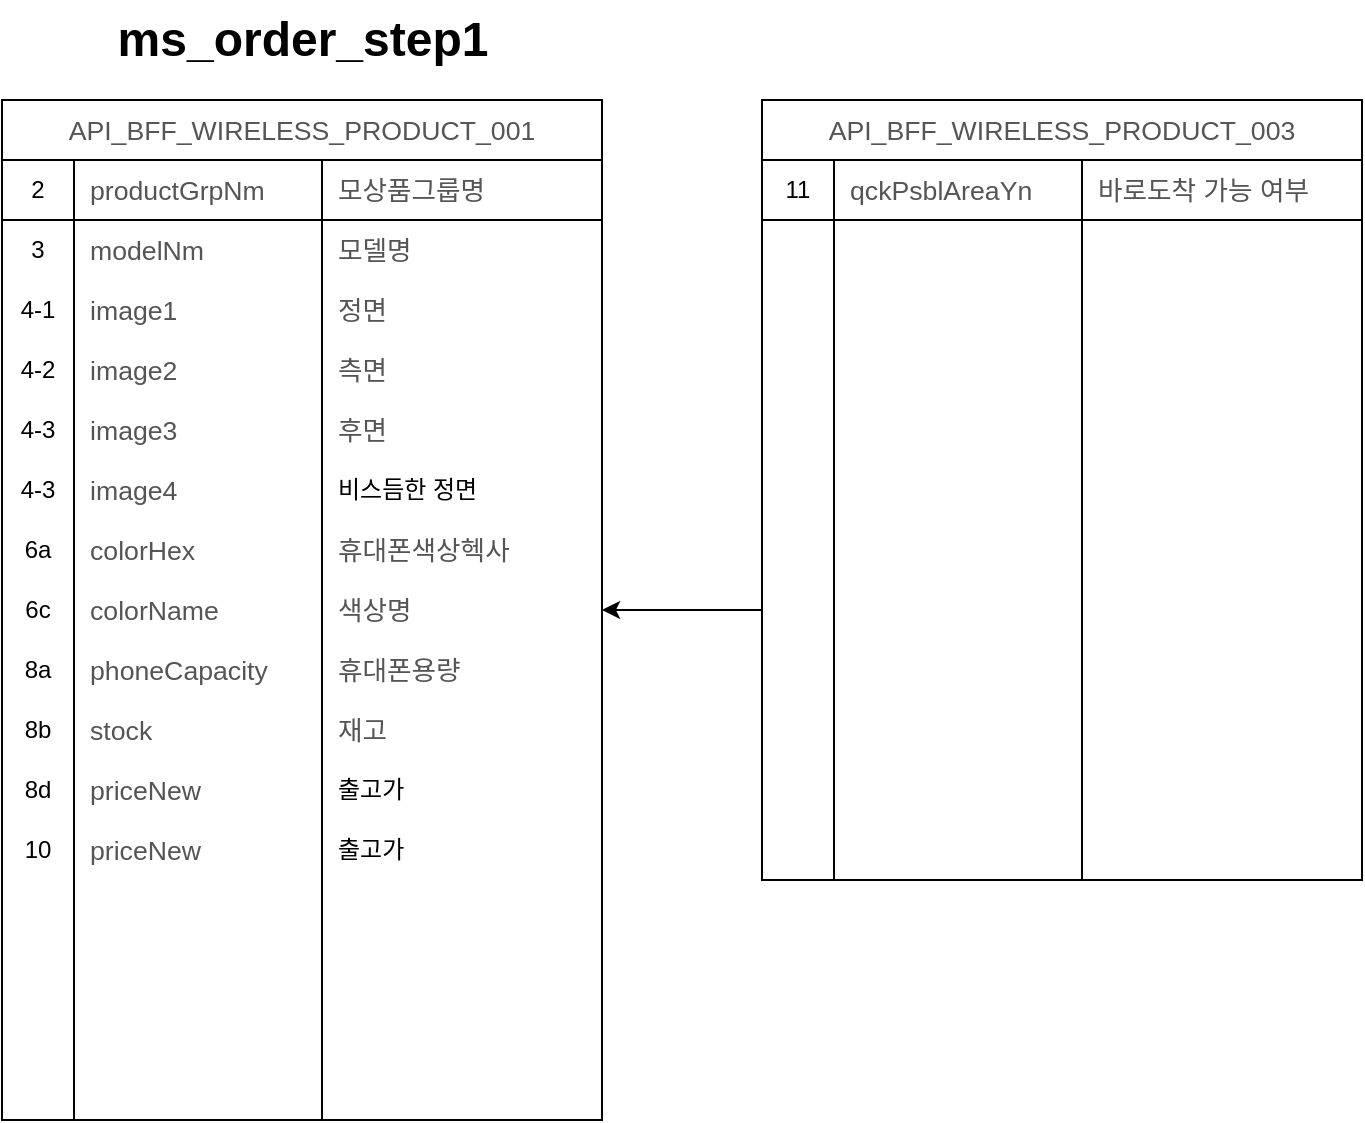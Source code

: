 <mxfile version="14.4.9" type="github">
  <diagram id="HvKtopgGxEqVqM1ahVo2" name="Page-1">
    <mxGraphModel dx="1098" dy="748" grid="1" gridSize="10" guides="1" tooltips="1" connect="1" arrows="1" fold="1" page="1" pageScale="1" pageWidth="827" pageHeight="1169" math="0" shadow="0">
      <root>
        <mxCell id="0" />
        <mxCell id="1" parent="0" />
        <mxCell id="rIfIayJdJzqMdmbzJrvQ-71" value="" style="edgeStyle=orthogonalEdgeStyle;rounded=0;orthogonalLoop=1;jettySize=auto;html=1;exitX=0;exitY=0.5;exitDx=0;exitDy=0;entryX=1;entryY=0.5;entryDx=0;entryDy=0;" edge="1" parent="1" source="rIfIayJdJzqMdmbzJrvQ-35" target="83PFmtokzqJ9w4UueKZr-229">
          <mxGeometry relative="1" as="geometry">
            <mxPoint x="410" y="310" as="targetPoint" />
          </mxGeometry>
        </mxCell>
        <mxCell id="83PFmtokzqJ9w4UueKZr-178" value="&lt;span style=&quot;color: rgb(85 , 85 , 85) ; font-family: &amp;#34;맑은 고딕&amp;#34; , &amp;#34;seoul&amp;#34; , &amp;#34;arial&amp;#34; , &amp;#34;helvetica&amp;#34; ; font-size: 13.333px ; font-weight: 400 ; text-align: left ; background-color: rgb(255 , 255 , 255)&quot;&gt;API_BFF_WIRELESS_PRODUCT_001&lt;/span&gt;" style="shape=table;html=1;whiteSpace=wrap;startSize=30;container=1;collapsible=0;childLayout=tableLayout;fixedRows=1;rowLines=0;fontStyle=1;align=center;" parent="1" vertex="1">
          <mxGeometry x="60" y="90" width="300" height="510" as="geometry" />
        </mxCell>
        <mxCell id="83PFmtokzqJ9w4UueKZr-179" value="" style="shape=partialRectangle;html=1;whiteSpace=wrap;collapsible=0;dropTarget=0;pointerEvents=0;fillColor=none;top=0;left=0;bottom=1;right=0;points=[[0,0.5],[1,0.5]];portConstraint=eastwest;" parent="83PFmtokzqJ9w4UueKZr-178" vertex="1">
          <mxGeometry y="30" width="300" height="30" as="geometry" />
        </mxCell>
        <mxCell id="83PFmtokzqJ9w4UueKZr-180" value="2" style="shape=partialRectangle;html=1;whiteSpace=wrap;connectable=0;fillColor=none;top=0;left=0;bottom=0;right=0;overflow=hidden;" parent="83PFmtokzqJ9w4UueKZr-179" vertex="1">
          <mxGeometry width="36" height="30" as="geometry" />
        </mxCell>
        <mxCell id="83PFmtokzqJ9w4UueKZr-181" value="&lt;span style=&quot;color: rgb(85 , 85 , 85) ; font-family: &amp;#34;맑은 고딕&amp;#34; , &amp;#34;seoul&amp;#34; , &amp;#34;arial&amp;#34; , &amp;#34;helvetica&amp;#34; ; font-size: 13.333px ; background-color: rgb(255 , 255 , 255)&quot;&gt;productGrpNm&lt;/span&gt;" style="shape=partialRectangle;html=1;whiteSpace=wrap;connectable=0;fillColor=none;top=0;left=0;bottom=0;right=0;align=left;spacingLeft=6;overflow=hidden;" parent="83PFmtokzqJ9w4UueKZr-179" vertex="1">
          <mxGeometry x="36" width="124" height="30" as="geometry" />
        </mxCell>
        <mxCell id="83PFmtokzqJ9w4UueKZr-188" value="&lt;span style=&quot;color: rgb(85 , 85 , 85) ; font-family: &amp;#34;맑은 고딕&amp;#34; , &amp;#34;seoul&amp;#34; , &amp;#34;arial&amp;#34; , &amp;#34;helvetica&amp;#34; ; font-size: 13.333px ; background-color: rgb(255 , 255 , 255)&quot;&gt;모상품그룹명&lt;/span&gt;" style="shape=partialRectangle;html=1;whiteSpace=wrap;connectable=0;fillColor=none;top=0;left=0;bottom=0;right=0;align=left;spacingLeft=6;overflow=hidden;" parent="83PFmtokzqJ9w4UueKZr-179" vertex="1">
          <mxGeometry x="160" width="140" height="30" as="geometry" />
        </mxCell>
        <mxCell id="83PFmtokzqJ9w4UueKZr-182" value="" style="shape=partialRectangle;html=1;whiteSpace=wrap;collapsible=0;dropTarget=0;pointerEvents=0;fillColor=none;top=0;left=0;bottom=0;right=0;points=[[0,0.5],[1,0.5]];portConstraint=eastwest;" parent="83PFmtokzqJ9w4UueKZr-178" vertex="1">
          <mxGeometry y="60" width="300" height="30" as="geometry" />
        </mxCell>
        <mxCell id="83PFmtokzqJ9w4UueKZr-183" value="3" style="shape=partialRectangle;html=1;whiteSpace=wrap;connectable=0;fillColor=none;top=0;left=0;bottom=0;right=0;overflow=hidden;" parent="83PFmtokzqJ9w4UueKZr-182" vertex="1">
          <mxGeometry width="36" height="30" as="geometry" />
        </mxCell>
        <mxCell id="83PFmtokzqJ9w4UueKZr-184" value="&lt;span style=&quot;color: rgb(85 , 85 , 85) ; font-family: &amp;#34;맑은 고딕&amp;#34; , &amp;#34;seoul&amp;#34; , &amp;#34;arial&amp;#34; , &amp;#34;helvetica&amp;#34; ; font-size: 13.333px ; background-color: rgb(255 , 255 , 255)&quot;&gt;modelNm&lt;/span&gt;" style="shape=partialRectangle;html=1;whiteSpace=wrap;connectable=0;fillColor=none;top=0;left=0;bottom=0;right=0;align=left;spacingLeft=6;overflow=hidden;" parent="83PFmtokzqJ9w4UueKZr-182" vertex="1">
          <mxGeometry x="36" width="124" height="30" as="geometry" />
        </mxCell>
        <mxCell id="83PFmtokzqJ9w4UueKZr-189" value="&lt;span style=&quot;color: rgb(85 , 85 , 85) ; font-family: &amp;#34;맑은 고딕&amp;#34; , &amp;#34;seoul&amp;#34; , &amp;#34;arial&amp;#34; , &amp;#34;helvetica&amp;#34; ; font-size: 13.333px ; background-color: rgb(255 , 255 , 255)&quot;&gt;모델명&lt;/span&gt;" style="shape=partialRectangle;html=1;whiteSpace=wrap;connectable=0;fillColor=none;top=0;left=0;bottom=0;right=0;align=left;spacingLeft=6;overflow=hidden;" parent="83PFmtokzqJ9w4UueKZr-182" vertex="1">
          <mxGeometry x="160" width="140" height="30" as="geometry" />
        </mxCell>
        <mxCell id="83PFmtokzqJ9w4UueKZr-185" value="" style="shape=partialRectangle;html=1;whiteSpace=wrap;collapsible=0;dropTarget=0;pointerEvents=0;fillColor=none;top=0;left=0;bottom=0;right=0;points=[[0,0.5],[1,0.5]];portConstraint=eastwest;" parent="83PFmtokzqJ9w4UueKZr-178" vertex="1">
          <mxGeometry y="90" width="300" height="30" as="geometry" />
        </mxCell>
        <mxCell id="83PFmtokzqJ9w4UueKZr-186" value="4-1" style="shape=partialRectangle;html=1;whiteSpace=wrap;connectable=0;fillColor=none;top=0;left=0;bottom=0;right=0;overflow=hidden;" parent="83PFmtokzqJ9w4UueKZr-185" vertex="1">
          <mxGeometry width="36" height="30" as="geometry" />
        </mxCell>
        <mxCell id="83PFmtokzqJ9w4UueKZr-187" value="&lt;span style=&quot;color: rgb(85 , 85 , 85) ; font-family: &amp;#34;맑은 고딕&amp;#34; , &amp;#34;seoul&amp;#34; , &amp;#34;arial&amp;#34; , &amp;#34;helvetica&amp;#34; ; font-size: 13.333px ; background-color: rgb(255 , 255 , 255)&quot;&gt;image1&lt;/span&gt;" style="shape=partialRectangle;html=1;whiteSpace=wrap;connectable=0;fillColor=none;top=0;left=0;bottom=0;right=0;align=left;spacingLeft=6;overflow=hidden;" parent="83PFmtokzqJ9w4UueKZr-185" vertex="1">
          <mxGeometry x="36" width="124" height="30" as="geometry" />
        </mxCell>
        <mxCell id="83PFmtokzqJ9w4UueKZr-190" value="&lt;span style=&quot;color: rgb(85 , 85 , 85) ; font-family: &amp;#34;맑은 고딕&amp;#34; , &amp;#34;seoul&amp;#34; , &amp;#34;arial&amp;#34; , &amp;#34;helvetica&amp;#34; ; font-size: 13.333px ; background-color: rgb(255 , 255 , 255)&quot;&gt;정면&lt;/span&gt;" style="shape=partialRectangle;html=1;whiteSpace=wrap;connectable=0;fillColor=none;top=0;left=0;bottom=0;right=0;align=left;spacingLeft=6;overflow=hidden;" parent="83PFmtokzqJ9w4UueKZr-185" vertex="1">
          <mxGeometry x="160" width="140" height="30" as="geometry" />
        </mxCell>
        <mxCell id="83PFmtokzqJ9w4UueKZr-199" style="shape=partialRectangle;html=1;whiteSpace=wrap;collapsible=0;dropTarget=0;pointerEvents=0;fillColor=none;top=0;left=0;bottom=0;right=0;points=[[0,0.5],[1,0.5]];portConstraint=eastwest;" parent="83PFmtokzqJ9w4UueKZr-178" vertex="1">
          <mxGeometry y="120" width="300" height="30" as="geometry" />
        </mxCell>
        <mxCell id="83PFmtokzqJ9w4UueKZr-200" value="4-2" style="shape=partialRectangle;html=1;whiteSpace=wrap;connectable=0;fillColor=none;top=0;left=0;bottom=0;right=0;overflow=hidden;" parent="83PFmtokzqJ9w4UueKZr-199" vertex="1">
          <mxGeometry width="36" height="30" as="geometry" />
        </mxCell>
        <mxCell id="83PFmtokzqJ9w4UueKZr-201" value="&lt;span style=&quot;color: rgb(85 , 85 , 85) ; font-family: &amp;#34;맑은 고딕&amp;#34; , &amp;#34;seoul&amp;#34; , &amp;#34;arial&amp;#34; , &amp;#34;helvetica&amp;#34; ; font-size: 13.333px ; background-color: rgb(255 , 255 , 255)&quot;&gt;image2&lt;/span&gt;" style="shape=partialRectangle;html=1;whiteSpace=wrap;connectable=0;fillColor=none;top=0;left=0;bottom=0;right=0;align=left;spacingLeft=6;overflow=hidden;" parent="83PFmtokzqJ9w4UueKZr-199" vertex="1">
          <mxGeometry x="36" width="124" height="30" as="geometry" />
        </mxCell>
        <mxCell id="83PFmtokzqJ9w4UueKZr-202" value="&lt;span style=&quot;color: rgb(85 , 85 , 85) ; font-family: &amp;#34;맑은 고딕&amp;#34; , &amp;#34;seoul&amp;#34; , &amp;#34;arial&amp;#34; , &amp;#34;helvetica&amp;#34; ; font-size: 13.333px ; background-color: rgb(255 , 255 , 255)&quot;&gt;측면&lt;/span&gt;" style="shape=partialRectangle;html=1;whiteSpace=wrap;connectable=0;fillColor=none;top=0;left=0;bottom=0;right=0;align=left;spacingLeft=6;overflow=hidden;" parent="83PFmtokzqJ9w4UueKZr-199" vertex="1">
          <mxGeometry x="160" width="140" height="30" as="geometry" />
        </mxCell>
        <mxCell id="83PFmtokzqJ9w4UueKZr-195" style="shape=partialRectangle;html=1;whiteSpace=wrap;collapsible=0;dropTarget=0;pointerEvents=0;fillColor=none;top=0;left=0;bottom=0;right=0;points=[[0,0.5],[1,0.5]];portConstraint=eastwest;" parent="83PFmtokzqJ9w4UueKZr-178" vertex="1">
          <mxGeometry y="150" width="300" height="30" as="geometry" />
        </mxCell>
        <mxCell id="83PFmtokzqJ9w4UueKZr-196" value="4-3" style="shape=partialRectangle;html=1;whiteSpace=wrap;connectable=0;fillColor=none;top=0;left=0;bottom=0;right=0;overflow=hidden;" parent="83PFmtokzqJ9w4UueKZr-195" vertex="1">
          <mxGeometry width="36" height="30" as="geometry" />
        </mxCell>
        <mxCell id="83PFmtokzqJ9w4UueKZr-197" value="&lt;span style=&quot;color: rgb(85 , 85 , 85) ; font-family: &amp;#34;맑은 고딕&amp;#34; , &amp;#34;seoul&amp;#34; , &amp;#34;arial&amp;#34; , &amp;#34;helvetica&amp;#34; ; font-size: 13.333px ; background-color: rgb(255 , 255 , 255)&quot;&gt;image3&lt;/span&gt;" style="shape=partialRectangle;html=1;whiteSpace=wrap;connectable=0;fillColor=none;top=0;left=0;bottom=0;right=0;align=left;spacingLeft=6;overflow=hidden;" parent="83PFmtokzqJ9w4UueKZr-195" vertex="1">
          <mxGeometry x="36" width="124" height="30" as="geometry" />
        </mxCell>
        <mxCell id="83PFmtokzqJ9w4UueKZr-198" value="&lt;span style=&quot;color: rgb(85 , 85 , 85) ; font-family: &amp;#34;맑은 고딕&amp;#34; , &amp;#34;seoul&amp;#34; , &amp;#34;arial&amp;#34; , &amp;#34;helvetica&amp;#34; ; font-size: 13.333px ; background-color: rgb(255 , 255 , 255)&quot;&gt;후면&lt;/span&gt;" style="shape=partialRectangle;html=1;whiteSpace=wrap;connectable=0;fillColor=none;top=0;left=0;bottom=0;right=0;align=left;spacingLeft=6;overflow=hidden;" parent="83PFmtokzqJ9w4UueKZr-195" vertex="1">
          <mxGeometry x="160" width="140" height="30" as="geometry" />
        </mxCell>
        <mxCell id="83PFmtokzqJ9w4UueKZr-237" style="shape=partialRectangle;html=1;whiteSpace=wrap;collapsible=0;dropTarget=0;pointerEvents=0;fillColor=none;top=0;left=0;bottom=0;right=0;points=[[0,0.5],[1,0.5]];portConstraint=eastwest;" parent="83PFmtokzqJ9w4UueKZr-178" vertex="1">
          <mxGeometry y="180" width="300" height="30" as="geometry" />
        </mxCell>
        <mxCell id="83PFmtokzqJ9w4UueKZr-238" value="4-3" style="shape=partialRectangle;html=1;whiteSpace=wrap;connectable=0;fillColor=none;top=0;left=0;bottom=0;right=0;overflow=hidden;" parent="83PFmtokzqJ9w4UueKZr-237" vertex="1">
          <mxGeometry width="36" height="30" as="geometry" />
        </mxCell>
        <mxCell id="83PFmtokzqJ9w4UueKZr-239" value="&lt;span style=&quot;color: rgb(85 , 85 , 85) ; font-family: &amp;#34;맑은 고딕&amp;#34; , &amp;#34;seoul&amp;#34; , &amp;#34;arial&amp;#34; , &amp;#34;helvetica&amp;#34; ; font-size: 13.333px ; background-color: rgb(255 , 255 , 255)&quot;&gt;image4&lt;/span&gt;" style="shape=partialRectangle;html=1;whiteSpace=wrap;connectable=0;fillColor=none;top=0;left=0;bottom=0;right=0;align=left;spacingLeft=6;overflow=hidden;" parent="83PFmtokzqJ9w4UueKZr-237" vertex="1">
          <mxGeometry x="36" width="124" height="30" as="geometry" />
        </mxCell>
        <mxCell id="83PFmtokzqJ9w4UueKZr-240" value="비스듬한 정면" style="shape=partialRectangle;html=1;whiteSpace=wrap;connectable=0;fillColor=none;top=0;left=0;bottom=0;right=0;align=left;spacingLeft=6;overflow=hidden;" parent="83PFmtokzqJ9w4UueKZr-237" vertex="1">
          <mxGeometry x="160" width="140" height="30" as="geometry" />
        </mxCell>
        <mxCell id="83PFmtokzqJ9w4UueKZr-233" style="shape=partialRectangle;html=1;whiteSpace=wrap;collapsible=0;dropTarget=0;pointerEvents=0;fillColor=none;top=0;left=0;bottom=0;right=0;points=[[0,0.5],[1,0.5]];portConstraint=eastwest;" parent="83PFmtokzqJ9w4UueKZr-178" vertex="1">
          <mxGeometry y="210" width="300" height="30" as="geometry" />
        </mxCell>
        <mxCell id="83PFmtokzqJ9w4UueKZr-234" value="6a" style="shape=partialRectangle;html=1;whiteSpace=wrap;connectable=0;fillColor=none;top=0;left=0;bottom=0;right=0;overflow=hidden;" parent="83PFmtokzqJ9w4UueKZr-233" vertex="1">
          <mxGeometry width="36" height="30" as="geometry" />
        </mxCell>
        <mxCell id="83PFmtokzqJ9w4UueKZr-235" value="&lt;span style=&quot;color: rgb(85 , 85 , 85) ; font-family: &amp;#34;맑은 고딕&amp;#34; , &amp;#34;seoul&amp;#34; , &amp;#34;arial&amp;#34; , &amp;#34;helvetica&amp;#34; ; font-size: 13.333px ; background-color: rgb(255 , 255 , 255)&quot;&gt;colorHex&lt;/span&gt;" style="shape=partialRectangle;html=1;whiteSpace=wrap;connectable=0;fillColor=none;top=0;left=0;bottom=0;right=0;align=left;spacingLeft=6;overflow=hidden;" parent="83PFmtokzqJ9w4UueKZr-233" vertex="1">
          <mxGeometry x="36" width="124" height="30" as="geometry" />
        </mxCell>
        <mxCell id="83PFmtokzqJ9w4UueKZr-236" value="&lt;span style=&quot;color: rgb(85 , 85 , 85) ; font-family: &amp;#34;맑은 고딕&amp;#34; , &amp;#34;seoul&amp;#34; , &amp;#34;arial&amp;#34; , &amp;#34;helvetica&amp;#34; ; font-size: 13.333px ; background-color: rgb(255 , 255 , 255)&quot;&gt;휴대폰색상헥사&lt;/span&gt;" style="shape=partialRectangle;html=1;whiteSpace=wrap;connectable=0;fillColor=none;top=0;left=0;bottom=0;right=0;align=left;spacingLeft=6;overflow=hidden;" parent="83PFmtokzqJ9w4UueKZr-233" vertex="1">
          <mxGeometry x="160" width="140" height="30" as="geometry" />
        </mxCell>
        <mxCell id="83PFmtokzqJ9w4UueKZr-229" style="shape=partialRectangle;html=1;whiteSpace=wrap;collapsible=0;dropTarget=0;pointerEvents=0;fillColor=none;top=0;left=0;bottom=0;right=0;points=[[0,0.5],[1,0.5]];portConstraint=eastwest;" parent="83PFmtokzqJ9w4UueKZr-178" vertex="1">
          <mxGeometry y="240" width="300" height="30" as="geometry" />
        </mxCell>
        <mxCell id="83PFmtokzqJ9w4UueKZr-230" value="6c" style="shape=partialRectangle;html=1;whiteSpace=wrap;connectable=0;fillColor=none;top=0;left=0;bottom=0;right=0;overflow=hidden;" parent="83PFmtokzqJ9w4UueKZr-229" vertex="1">
          <mxGeometry width="36" height="30" as="geometry" />
        </mxCell>
        <mxCell id="83PFmtokzqJ9w4UueKZr-231" value="&lt;span style=&quot;color: rgb(85 , 85 , 85) ; font-family: &amp;#34;맑은 고딕&amp;#34; , &amp;#34;seoul&amp;#34; , &amp;#34;arial&amp;#34; , &amp;#34;helvetica&amp;#34; ; font-size: 13.333px ; background-color: rgb(255 , 255 , 255)&quot;&gt;colorName&lt;/span&gt;" style="shape=partialRectangle;html=1;whiteSpace=wrap;connectable=0;fillColor=none;top=0;left=0;bottom=0;right=0;align=left;spacingLeft=6;overflow=hidden;" parent="83PFmtokzqJ9w4UueKZr-229" vertex="1">
          <mxGeometry x="36" width="124" height="30" as="geometry" />
        </mxCell>
        <mxCell id="83PFmtokzqJ9w4UueKZr-232" value="&lt;span style=&quot;color: rgb(85 , 85 , 85) ; font-family: &amp;#34;맑은 고딕&amp;#34; , &amp;#34;seoul&amp;#34; , &amp;#34;arial&amp;#34; , &amp;#34;helvetica&amp;#34; ; font-size: 13.333px ; background-color: rgb(255 , 255 , 255)&quot;&gt;색상명&lt;/span&gt;" style="shape=partialRectangle;html=1;whiteSpace=wrap;connectable=0;fillColor=none;top=0;left=0;bottom=0;right=0;align=left;spacingLeft=6;overflow=hidden;" parent="83PFmtokzqJ9w4UueKZr-229" vertex="1">
          <mxGeometry x="160" width="140" height="30" as="geometry" />
        </mxCell>
        <mxCell id="83PFmtokzqJ9w4UueKZr-225" style="shape=partialRectangle;html=1;whiteSpace=wrap;collapsible=0;dropTarget=0;pointerEvents=0;fillColor=none;top=0;left=0;bottom=0;right=0;points=[[0,0.5],[1,0.5]];portConstraint=eastwest;" parent="83PFmtokzqJ9w4UueKZr-178" vertex="1">
          <mxGeometry y="270" width="300" height="30" as="geometry" />
        </mxCell>
        <mxCell id="83PFmtokzqJ9w4UueKZr-226" value="8a" style="shape=partialRectangle;html=1;whiteSpace=wrap;connectable=0;fillColor=none;top=0;left=0;bottom=0;right=0;overflow=hidden;" parent="83PFmtokzqJ9w4UueKZr-225" vertex="1">
          <mxGeometry width="36" height="30" as="geometry" />
        </mxCell>
        <mxCell id="83PFmtokzqJ9w4UueKZr-227" value="&lt;span style=&quot;color: rgb(85 , 85 , 85) ; font-family: &amp;#34;맑은 고딕&amp;#34; , &amp;#34;seoul&amp;#34; , &amp;#34;arial&amp;#34; , &amp;#34;helvetica&amp;#34; ; font-size: 13.333px ; background-color: rgb(255 , 255 , 255)&quot;&gt;phoneCapacity&lt;/span&gt;" style="shape=partialRectangle;html=1;whiteSpace=wrap;connectable=0;fillColor=none;top=0;left=0;bottom=0;right=0;align=left;spacingLeft=6;overflow=hidden;" parent="83PFmtokzqJ9w4UueKZr-225" vertex="1">
          <mxGeometry x="36" width="124" height="30" as="geometry" />
        </mxCell>
        <mxCell id="83PFmtokzqJ9w4UueKZr-228" value="&lt;span style=&quot;color: rgb(85 , 85 , 85) ; font-family: &amp;#34;맑은 고딕&amp;#34; , &amp;#34;seoul&amp;#34; , &amp;#34;arial&amp;#34; , &amp;#34;helvetica&amp;#34; ; font-size: 13.333px ; background-color: rgb(255 , 255 , 255)&quot;&gt;휴대폰용량&lt;/span&gt;" style="shape=partialRectangle;html=1;whiteSpace=wrap;connectable=0;fillColor=none;top=0;left=0;bottom=0;right=0;align=left;spacingLeft=6;overflow=hidden;" parent="83PFmtokzqJ9w4UueKZr-225" vertex="1">
          <mxGeometry x="160" width="140" height="30" as="geometry" />
        </mxCell>
        <mxCell id="83PFmtokzqJ9w4UueKZr-221" style="shape=partialRectangle;html=1;whiteSpace=wrap;collapsible=0;dropTarget=0;pointerEvents=0;fillColor=none;top=0;left=0;bottom=0;right=0;points=[[0,0.5],[1,0.5]];portConstraint=eastwest;" parent="83PFmtokzqJ9w4UueKZr-178" vertex="1">
          <mxGeometry y="300" width="300" height="30" as="geometry" />
        </mxCell>
        <mxCell id="83PFmtokzqJ9w4UueKZr-222" value="8b" style="shape=partialRectangle;html=1;whiteSpace=wrap;connectable=0;fillColor=none;top=0;left=0;bottom=0;right=0;overflow=hidden;" parent="83PFmtokzqJ9w4UueKZr-221" vertex="1">
          <mxGeometry width="36" height="30" as="geometry" />
        </mxCell>
        <mxCell id="83PFmtokzqJ9w4UueKZr-223" value="&lt;span style=&quot;color: rgb(85 , 85 , 85) ; font-family: &amp;#34;맑은 고딕&amp;#34; , &amp;#34;seoul&amp;#34; , &amp;#34;arial&amp;#34; , &amp;#34;helvetica&amp;#34; ; font-size: 13.333px ; background-color: rgb(255 , 255 , 255)&quot;&gt;stock&lt;/span&gt;" style="shape=partialRectangle;html=1;whiteSpace=wrap;connectable=0;fillColor=none;top=0;left=0;bottom=0;right=0;align=left;spacingLeft=6;overflow=hidden;" parent="83PFmtokzqJ9w4UueKZr-221" vertex="1">
          <mxGeometry x="36" width="124" height="30" as="geometry" />
        </mxCell>
        <mxCell id="83PFmtokzqJ9w4UueKZr-224" value="&lt;span style=&quot;color: rgb(85 , 85 , 85) ; font-family: &amp;#34;맑은 고딕&amp;#34; , &amp;#34;seoul&amp;#34; , &amp;#34;arial&amp;#34; , &amp;#34;helvetica&amp;#34; ; font-size: 13.333px ; background-color: rgb(255 , 255 , 255)&quot;&gt;재고&lt;/span&gt;" style="shape=partialRectangle;html=1;whiteSpace=wrap;connectable=0;fillColor=none;top=0;left=0;bottom=0;right=0;align=left;spacingLeft=6;overflow=hidden;" parent="83PFmtokzqJ9w4UueKZr-221" vertex="1">
          <mxGeometry x="160" width="140" height="30" as="geometry" />
        </mxCell>
        <mxCell id="83PFmtokzqJ9w4UueKZr-217" style="shape=partialRectangle;html=1;whiteSpace=wrap;collapsible=0;dropTarget=0;pointerEvents=0;fillColor=none;top=0;left=0;bottom=0;right=0;points=[[0,0.5],[1,0.5]];portConstraint=eastwest;" parent="83PFmtokzqJ9w4UueKZr-178" vertex="1">
          <mxGeometry y="330" width="300" height="30" as="geometry" />
        </mxCell>
        <mxCell id="83PFmtokzqJ9w4UueKZr-218" value="8d" style="shape=partialRectangle;html=1;whiteSpace=wrap;connectable=0;fillColor=none;top=0;left=0;bottom=0;right=0;overflow=hidden;" parent="83PFmtokzqJ9w4UueKZr-217" vertex="1">
          <mxGeometry width="36" height="30" as="geometry" />
        </mxCell>
        <mxCell id="83PFmtokzqJ9w4UueKZr-219" value="&lt;span style=&quot;color: rgb(85 , 85 , 85) ; font-family: &amp;#34;맑은 고딕&amp;#34; , &amp;#34;seoul&amp;#34; , &amp;#34;arial&amp;#34; , &amp;#34;helvetica&amp;#34; ; font-size: 13.333px ; background-color: rgb(255 , 255 , 255)&quot;&gt;priceNew&lt;/span&gt;" style="shape=partialRectangle;html=1;whiteSpace=wrap;connectable=0;fillColor=none;top=0;left=0;bottom=0;right=0;align=left;spacingLeft=6;overflow=hidden;" parent="83PFmtokzqJ9w4UueKZr-217" vertex="1">
          <mxGeometry x="36" width="124" height="30" as="geometry" />
        </mxCell>
        <mxCell id="83PFmtokzqJ9w4UueKZr-220" value="출고가" style="shape=partialRectangle;html=1;whiteSpace=wrap;connectable=0;fillColor=none;top=0;left=0;bottom=0;right=0;align=left;spacingLeft=6;overflow=hidden;" parent="83PFmtokzqJ9w4UueKZr-217" vertex="1">
          <mxGeometry x="160" width="140" height="30" as="geometry" />
        </mxCell>
        <mxCell id="83PFmtokzqJ9w4UueKZr-213" style="shape=partialRectangle;html=1;whiteSpace=wrap;collapsible=0;dropTarget=0;pointerEvents=0;fillColor=none;top=0;left=0;bottom=0;right=0;points=[[0,0.5],[1,0.5]];portConstraint=eastwest;" parent="83PFmtokzqJ9w4UueKZr-178" vertex="1">
          <mxGeometry y="360" width="300" height="30" as="geometry" />
        </mxCell>
        <mxCell id="83PFmtokzqJ9w4UueKZr-214" value="10" style="shape=partialRectangle;html=1;whiteSpace=wrap;connectable=0;fillColor=none;top=0;left=0;bottom=0;right=0;overflow=hidden;" parent="83PFmtokzqJ9w4UueKZr-213" vertex="1">
          <mxGeometry width="36" height="30" as="geometry" />
        </mxCell>
        <mxCell id="83PFmtokzqJ9w4UueKZr-215" value="&lt;span style=&quot;color: rgb(85 , 85 , 85) ; font-family: &amp;#34;맑은 고딕&amp;#34; , &amp;#34;seoul&amp;#34; , &amp;#34;arial&amp;#34; , &amp;#34;helvetica&amp;#34; ; font-size: 13.333px ; background-color: rgb(255 , 255 , 255)&quot;&gt;priceNew&lt;/span&gt;" style="shape=partialRectangle;html=1;whiteSpace=wrap;connectable=0;fillColor=none;top=0;left=0;bottom=0;right=0;align=left;spacingLeft=6;overflow=hidden;" parent="83PFmtokzqJ9w4UueKZr-213" vertex="1">
          <mxGeometry x="36" width="124" height="30" as="geometry" />
        </mxCell>
        <mxCell id="83PFmtokzqJ9w4UueKZr-216" value="출고가" style="shape=partialRectangle;html=1;whiteSpace=wrap;connectable=0;fillColor=none;top=0;left=0;bottom=0;right=0;align=left;spacingLeft=6;overflow=hidden;" parent="83PFmtokzqJ9w4UueKZr-213" vertex="1">
          <mxGeometry x="160" width="140" height="30" as="geometry" />
        </mxCell>
        <mxCell id="83PFmtokzqJ9w4UueKZr-209" style="shape=partialRectangle;html=1;whiteSpace=wrap;collapsible=0;dropTarget=0;pointerEvents=0;fillColor=none;top=0;left=0;bottom=0;right=0;points=[[0,0.5],[1,0.5]];portConstraint=eastwest;" parent="83PFmtokzqJ9w4UueKZr-178" vertex="1">
          <mxGeometry y="390" width="300" height="30" as="geometry" />
        </mxCell>
        <mxCell id="83PFmtokzqJ9w4UueKZr-210" style="shape=partialRectangle;html=1;whiteSpace=wrap;connectable=0;fillColor=none;top=0;left=0;bottom=0;right=0;overflow=hidden;" parent="83PFmtokzqJ9w4UueKZr-209" vertex="1">
          <mxGeometry width="36" height="30" as="geometry" />
        </mxCell>
        <mxCell id="83PFmtokzqJ9w4UueKZr-211" style="shape=partialRectangle;html=1;whiteSpace=wrap;connectable=0;fillColor=none;top=0;left=0;bottom=0;right=0;align=left;spacingLeft=6;overflow=hidden;" parent="83PFmtokzqJ9w4UueKZr-209" vertex="1">
          <mxGeometry x="36" width="124" height="30" as="geometry" />
        </mxCell>
        <mxCell id="83PFmtokzqJ9w4UueKZr-212" style="shape=partialRectangle;html=1;whiteSpace=wrap;connectable=0;fillColor=none;top=0;left=0;bottom=0;right=0;align=left;spacingLeft=6;overflow=hidden;" parent="83PFmtokzqJ9w4UueKZr-209" vertex="1">
          <mxGeometry x="160" width="140" height="30" as="geometry" />
        </mxCell>
        <mxCell id="83PFmtokzqJ9w4UueKZr-205" style="shape=partialRectangle;html=1;whiteSpace=wrap;collapsible=0;dropTarget=0;pointerEvents=0;fillColor=none;top=0;left=0;bottom=0;right=0;points=[[0,0.5],[1,0.5]];portConstraint=eastwest;" parent="83PFmtokzqJ9w4UueKZr-178" vertex="1">
          <mxGeometry y="420" width="300" height="30" as="geometry" />
        </mxCell>
        <mxCell id="83PFmtokzqJ9w4UueKZr-206" style="shape=partialRectangle;html=1;whiteSpace=wrap;connectable=0;fillColor=none;top=0;left=0;bottom=0;right=0;overflow=hidden;" parent="83PFmtokzqJ9w4UueKZr-205" vertex="1">
          <mxGeometry width="36" height="30" as="geometry" />
        </mxCell>
        <mxCell id="83PFmtokzqJ9w4UueKZr-207" style="shape=partialRectangle;html=1;whiteSpace=wrap;connectable=0;fillColor=none;top=0;left=0;bottom=0;right=0;align=left;spacingLeft=6;overflow=hidden;" parent="83PFmtokzqJ9w4UueKZr-205" vertex="1">
          <mxGeometry x="36" width="124" height="30" as="geometry" />
        </mxCell>
        <mxCell id="83PFmtokzqJ9w4UueKZr-208" style="shape=partialRectangle;html=1;whiteSpace=wrap;connectable=0;fillColor=none;top=0;left=0;bottom=0;right=0;align=left;spacingLeft=6;overflow=hidden;" parent="83PFmtokzqJ9w4UueKZr-205" vertex="1">
          <mxGeometry x="160" width="140" height="30" as="geometry" />
        </mxCell>
        <mxCell id="83PFmtokzqJ9w4UueKZr-245" style="shape=partialRectangle;html=1;whiteSpace=wrap;collapsible=0;dropTarget=0;pointerEvents=0;fillColor=none;top=0;left=0;bottom=0;right=0;points=[[0,0.5],[1,0.5]];portConstraint=eastwest;" parent="83PFmtokzqJ9w4UueKZr-178" vertex="1">
          <mxGeometry y="450" width="300" height="30" as="geometry" />
        </mxCell>
        <mxCell id="83PFmtokzqJ9w4UueKZr-246" style="shape=partialRectangle;html=1;whiteSpace=wrap;connectable=0;fillColor=none;top=0;left=0;bottom=0;right=0;overflow=hidden;" parent="83PFmtokzqJ9w4UueKZr-245" vertex="1">
          <mxGeometry width="36" height="30" as="geometry" />
        </mxCell>
        <mxCell id="83PFmtokzqJ9w4UueKZr-247" style="shape=partialRectangle;html=1;whiteSpace=wrap;connectable=0;fillColor=none;top=0;left=0;bottom=0;right=0;align=left;spacingLeft=6;overflow=hidden;" parent="83PFmtokzqJ9w4UueKZr-245" vertex="1">
          <mxGeometry x="36" width="124" height="30" as="geometry" />
        </mxCell>
        <mxCell id="83PFmtokzqJ9w4UueKZr-248" style="shape=partialRectangle;html=1;whiteSpace=wrap;connectable=0;fillColor=none;top=0;left=0;bottom=0;right=0;align=left;spacingLeft=6;overflow=hidden;" parent="83PFmtokzqJ9w4UueKZr-245" vertex="1">
          <mxGeometry x="160" width="140" height="30" as="geometry" />
        </mxCell>
        <mxCell id="83PFmtokzqJ9w4UueKZr-241" style="shape=partialRectangle;html=1;whiteSpace=wrap;collapsible=0;dropTarget=0;pointerEvents=0;fillColor=none;top=0;left=0;bottom=0;right=0;points=[[0,0.5],[1,0.5]];portConstraint=eastwest;" parent="83PFmtokzqJ9w4UueKZr-178" vertex="1">
          <mxGeometry y="480" width="300" height="30" as="geometry" />
        </mxCell>
        <mxCell id="83PFmtokzqJ9w4UueKZr-242" style="shape=partialRectangle;html=1;whiteSpace=wrap;connectable=0;fillColor=none;top=0;left=0;bottom=0;right=0;overflow=hidden;" parent="83PFmtokzqJ9w4UueKZr-241" vertex="1">
          <mxGeometry width="36" height="30" as="geometry" />
        </mxCell>
        <mxCell id="83PFmtokzqJ9w4UueKZr-243" style="shape=partialRectangle;html=1;whiteSpace=wrap;connectable=0;fillColor=none;top=0;left=0;bottom=0;right=0;align=left;spacingLeft=6;overflow=hidden;" parent="83PFmtokzqJ9w4UueKZr-241" vertex="1">
          <mxGeometry x="36" width="124" height="30" as="geometry" />
        </mxCell>
        <mxCell id="83PFmtokzqJ9w4UueKZr-244" style="shape=partialRectangle;html=1;whiteSpace=wrap;connectable=0;fillColor=none;top=0;left=0;bottom=0;right=0;align=left;spacingLeft=6;overflow=hidden;" parent="83PFmtokzqJ9w4UueKZr-241" vertex="1">
          <mxGeometry x="160" width="140" height="30" as="geometry" />
        </mxCell>
        <mxCell id="rIfIayJdJzqMdmbzJrvQ-5" value="ms_order_step1" style="text;strokeColor=none;fillColor=none;html=1;fontSize=24;fontStyle=1;verticalAlign=middle;align=center;" vertex="1" parent="1">
          <mxGeometry x="95" y="40" width="230" height="40" as="geometry" />
        </mxCell>
        <mxCell id="rIfIayJdJzqMdmbzJrvQ-6" value="&lt;span style=&quot;color: rgb(85 , 85 , 85) ; font-family: &amp;#34;맑은 고딕&amp;#34; , &amp;#34;seoul&amp;#34; , &amp;#34;arial&amp;#34; , &amp;#34;helvetica&amp;#34; ; font-size: 13.333px ; font-weight: 400 ; text-align: left ; background-color: rgb(255 , 255 , 255)&quot;&gt;API_BFF_WIRELESS_PRODUCT_003&lt;/span&gt;" style="shape=table;html=1;whiteSpace=wrap;startSize=30;container=1;collapsible=0;childLayout=tableLayout;fixedRows=1;rowLines=0;fontStyle=1;align=center;" vertex="1" parent="1">
          <mxGeometry x="440" y="90" width="300" height="390" as="geometry" />
        </mxCell>
        <mxCell id="rIfIayJdJzqMdmbzJrvQ-7" value="" style="shape=partialRectangle;html=1;whiteSpace=wrap;collapsible=0;dropTarget=0;pointerEvents=0;fillColor=none;top=0;left=0;bottom=1;right=0;points=[[0,0.5],[1,0.5]];portConstraint=eastwest;" vertex="1" parent="rIfIayJdJzqMdmbzJrvQ-6">
          <mxGeometry y="30" width="300" height="30" as="geometry" />
        </mxCell>
        <mxCell id="rIfIayJdJzqMdmbzJrvQ-8" value="11" style="shape=partialRectangle;html=1;whiteSpace=wrap;connectable=0;fillColor=none;top=0;left=0;bottom=0;right=0;overflow=hidden;" vertex="1" parent="rIfIayJdJzqMdmbzJrvQ-7">
          <mxGeometry width="36" height="30" as="geometry" />
        </mxCell>
        <mxCell id="rIfIayJdJzqMdmbzJrvQ-9" value="&lt;span style=&quot;color: rgb(85 , 85 , 85) ; font-family: &amp;#34;맑은 고딕&amp;#34; , &amp;#34;seoul&amp;#34; , &amp;#34;arial&amp;#34; , &amp;#34;helvetica&amp;#34; ; font-size: 13.333px ; background-color: rgb(255 , 255 , 255)&quot;&gt;qckPsblAreaYn&lt;/span&gt;" style="shape=partialRectangle;html=1;whiteSpace=wrap;connectable=0;fillColor=none;top=0;left=0;bottom=0;right=0;align=left;spacingLeft=6;overflow=hidden;" vertex="1" parent="rIfIayJdJzqMdmbzJrvQ-7">
          <mxGeometry x="36" width="124" height="30" as="geometry" />
        </mxCell>
        <mxCell id="rIfIayJdJzqMdmbzJrvQ-10" value="&lt;span style=&quot;color: rgb(85 , 85 , 85) ; font-family: &amp;#34;맑은 고딕&amp;#34; , &amp;#34;seoul&amp;#34; , &amp;#34;arial&amp;#34; , &amp;#34;helvetica&amp;#34; ; font-size: 13.333px ; background-color: rgb(255 , 255 , 255)&quot;&gt;바로도착 가능 여부&lt;/span&gt;" style="shape=partialRectangle;html=1;whiteSpace=wrap;connectable=0;fillColor=none;top=0;left=0;bottom=0;right=0;align=left;spacingLeft=6;overflow=hidden;" vertex="1" parent="rIfIayJdJzqMdmbzJrvQ-7">
          <mxGeometry x="160" width="140" height="30" as="geometry" />
        </mxCell>
        <mxCell id="rIfIayJdJzqMdmbzJrvQ-11" value="" style="shape=partialRectangle;html=1;whiteSpace=wrap;collapsible=0;dropTarget=0;pointerEvents=0;fillColor=none;top=0;left=0;bottom=0;right=0;points=[[0,0.5],[1,0.5]];portConstraint=eastwest;" vertex="1" parent="rIfIayJdJzqMdmbzJrvQ-6">
          <mxGeometry y="60" width="300" height="30" as="geometry" />
        </mxCell>
        <mxCell id="rIfIayJdJzqMdmbzJrvQ-12" value="" style="shape=partialRectangle;html=1;whiteSpace=wrap;connectable=0;fillColor=none;top=0;left=0;bottom=0;right=0;overflow=hidden;" vertex="1" parent="rIfIayJdJzqMdmbzJrvQ-11">
          <mxGeometry width="36" height="30" as="geometry" />
        </mxCell>
        <mxCell id="rIfIayJdJzqMdmbzJrvQ-13" value="" style="shape=partialRectangle;html=1;whiteSpace=wrap;connectable=0;fillColor=none;top=0;left=0;bottom=0;right=0;align=left;spacingLeft=6;overflow=hidden;" vertex="1" parent="rIfIayJdJzqMdmbzJrvQ-11">
          <mxGeometry x="36" width="124" height="30" as="geometry" />
        </mxCell>
        <mxCell id="rIfIayJdJzqMdmbzJrvQ-14" value="" style="shape=partialRectangle;html=1;whiteSpace=wrap;connectable=0;fillColor=none;top=0;left=0;bottom=0;right=0;align=left;spacingLeft=6;overflow=hidden;" vertex="1" parent="rIfIayJdJzqMdmbzJrvQ-11">
          <mxGeometry x="160" width="140" height="30" as="geometry" />
        </mxCell>
        <mxCell id="rIfIayJdJzqMdmbzJrvQ-15" value="" style="shape=partialRectangle;html=1;whiteSpace=wrap;collapsible=0;dropTarget=0;pointerEvents=0;fillColor=none;top=0;left=0;bottom=0;right=0;points=[[0,0.5],[1,0.5]];portConstraint=eastwest;" vertex="1" parent="rIfIayJdJzqMdmbzJrvQ-6">
          <mxGeometry y="90" width="300" height="30" as="geometry" />
        </mxCell>
        <mxCell id="rIfIayJdJzqMdmbzJrvQ-16" value="" style="shape=partialRectangle;html=1;whiteSpace=wrap;connectable=0;fillColor=none;top=0;left=0;bottom=0;right=0;overflow=hidden;" vertex="1" parent="rIfIayJdJzqMdmbzJrvQ-15">
          <mxGeometry width="36" height="30" as="geometry" />
        </mxCell>
        <mxCell id="rIfIayJdJzqMdmbzJrvQ-17" value="" style="shape=partialRectangle;html=1;whiteSpace=wrap;connectable=0;fillColor=none;top=0;left=0;bottom=0;right=0;align=left;spacingLeft=6;overflow=hidden;" vertex="1" parent="rIfIayJdJzqMdmbzJrvQ-15">
          <mxGeometry x="36" width="124" height="30" as="geometry" />
        </mxCell>
        <mxCell id="rIfIayJdJzqMdmbzJrvQ-18" value="" style="shape=partialRectangle;html=1;whiteSpace=wrap;connectable=0;fillColor=none;top=0;left=0;bottom=0;right=0;align=left;spacingLeft=6;overflow=hidden;" vertex="1" parent="rIfIayJdJzqMdmbzJrvQ-15">
          <mxGeometry x="160" width="140" height="30" as="geometry" />
        </mxCell>
        <mxCell id="rIfIayJdJzqMdmbzJrvQ-19" style="shape=partialRectangle;html=1;whiteSpace=wrap;collapsible=0;dropTarget=0;pointerEvents=0;fillColor=none;top=0;left=0;bottom=0;right=0;points=[[0,0.5],[1,0.5]];portConstraint=eastwest;" vertex="1" parent="rIfIayJdJzqMdmbzJrvQ-6">
          <mxGeometry y="120" width="300" height="30" as="geometry" />
        </mxCell>
        <mxCell id="rIfIayJdJzqMdmbzJrvQ-20" value="" style="shape=partialRectangle;html=1;whiteSpace=wrap;connectable=0;fillColor=none;top=0;left=0;bottom=0;right=0;overflow=hidden;" vertex="1" parent="rIfIayJdJzqMdmbzJrvQ-19">
          <mxGeometry width="36" height="30" as="geometry" />
        </mxCell>
        <mxCell id="rIfIayJdJzqMdmbzJrvQ-21" value="" style="shape=partialRectangle;html=1;whiteSpace=wrap;connectable=0;fillColor=none;top=0;left=0;bottom=0;right=0;align=left;spacingLeft=6;overflow=hidden;" vertex="1" parent="rIfIayJdJzqMdmbzJrvQ-19">
          <mxGeometry x="36" width="124" height="30" as="geometry" />
        </mxCell>
        <mxCell id="rIfIayJdJzqMdmbzJrvQ-22" value="" style="shape=partialRectangle;html=1;whiteSpace=wrap;connectable=0;fillColor=none;top=0;left=0;bottom=0;right=0;align=left;spacingLeft=6;overflow=hidden;" vertex="1" parent="rIfIayJdJzqMdmbzJrvQ-19">
          <mxGeometry x="160" width="140" height="30" as="geometry" />
        </mxCell>
        <mxCell id="rIfIayJdJzqMdmbzJrvQ-23" style="shape=partialRectangle;html=1;whiteSpace=wrap;collapsible=0;dropTarget=0;pointerEvents=0;fillColor=none;top=0;left=0;bottom=0;right=0;points=[[0,0.5],[1,0.5]];portConstraint=eastwest;" vertex="1" parent="rIfIayJdJzqMdmbzJrvQ-6">
          <mxGeometry y="150" width="300" height="30" as="geometry" />
        </mxCell>
        <mxCell id="rIfIayJdJzqMdmbzJrvQ-24" value="" style="shape=partialRectangle;html=1;whiteSpace=wrap;connectable=0;fillColor=none;top=0;left=0;bottom=0;right=0;overflow=hidden;" vertex="1" parent="rIfIayJdJzqMdmbzJrvQ-23">
          <mxGeometry width="36" height="30" as="geometry" />
        </mxCell>
        <mxCell id="rIfIayJdJzqMdmbzJrvQ-25" value="" style="shape=partialRectangle;html=1;whiteSpace=wrap;connectable=0;fillColor=none;top=0;left=0;bottom=0;right=0;align=left;spacingLeft=6;overflow=hidden;" vertex="1" parent="rIfIayJdJzqMdmbzJrvQ-23">
          <mxGeometry x="36" width="124" height="30" as="geometry" />
        </mxCell>
        <mxCell id="rIfIayJdJzqMdmbzJrvQ-26" value="" style="shape=partialRectangle;html=1;whiteSpace=wrap;connectable=0;fillColor=none;top=0;left=0;bottom=0;right=0;align=left;spacingLeft=6;overflow=hidden;" vertex="1" parent="rIfIayJdJzqMdmbzJrvQ-23">
          <mxGeometry x="160" width="140" height="30" as="geometry" />
        </mxCell>
        <mxCell id="rIfIayJdJzqMdmbzJrvQ-27" style="shape=partialRectangle;html=1;whiteSpace=wrap;collapsible=0;dropTarget=0;pointerEvents=0;fillColor=none;top=0;left=0;bottom=0;right=0;points=[[0,0.5],[1,0.5]];portConstraint=eastwest;" vertex="1" parent="rIfIayJdJzqMdmbzJrvQ-6">
          <mxGeometry y="180" width="300" height="30" as="geometry" />
        </mxCell>
        <mxCell id="rIfIayJdJzqMdmbzJrvQ-28" value="" style="shape=partialRectangle;html=1;whiteSpace=wrap;connectable=0;fillColor=none;top=0;left=0;bottom=0;right=0;overflow=hidden;" vertex="1" parent="rIfIayJdJzqMdmbzJrvQ-27">
          <mxGeometry width="36" height="30" as="geometry" />
        </mxCell>
        <mxCell id="rIfIayJdJzqMdmbzJrvQ-29" value="" style="shape=partialRectangle;html=1;whiteSpace=wrap;connectable=0;fillColor=none;top=0;left=0;bottom=0;right=0;align=left;spacingLeft=6;overflow=hidden;" vertex="1" parent="rIfIayJdJzqMdmbzJrvQ-27">
          <mxGeometry x="36" width="124" height="30" as="geometry" />
        </mxCell>
        <mxCell id="rIfIayJdJzqMdmbzJrvQ-30" value="" style="shape=partialRectangle;html=1;whiteSpace=wrap;connectable=0;fillColor=none;top=0;left=0;bottom=0;right=0;align=left;spacingLeft=6;overflow=hidden;" vertex="1" parent="rIfIayJdJzqMdmbzJrvQ-27">
          <mxGeometry x="160" width="140" height="30" as="geometry" />
        </mxCell>
        <mxCell id="rIfIayJdJzqMdmbzJrvQ-31" style="shape=partialRectangle;html=1;whiteSpace=wrap;collapsible=0;dropTarget=0;pointerEvents=0;fillColor=none;top=0;left=0;bottom=0;right=0;points=[[0,0.5],[1,0.5]];portConstraint=eastwest;" vertex="1" parent="rIfIayJdJzqMdmbzJrvQ-6">
          <mxGeometry y="210" width="300" height="30" as="geometry" />
        </mxCell>
        <mxCell id="rIfIayJdJzqMdmbzJrvQ-32" value="" style="shape=partialRectangle;html=1;whiteSpace=wrap;connectable=0;fillColor=none;top=0;left=0;bottom=0;right=0;overflow=hidden;" vertex="1" parent="rIfIayJdJzqMdmbzJrvQ-31">
          <mxGeometry width="36" height="30" as="geometry" />
        </mxCell>
        <mxCell id="rIfIayJdJzqMdmbzJrvQ-33" value="" style="shape=partialRectangle;html=1;whiteSpace=wrap;connectable=0;fillColor=none;top=0;left=0;bottom=0;right=0;align=left;spacingLeft=6;overflow=hidden;" vertex="1" parent="rIfIayJdJzqMdmbzJrvQ-31">
          <mxGeometry x="36" width="124" height="30" as="geometry" />
        </mxCell>
        <mxCell id="rIfIayJdJzqMdmbzJrvQ-34" value="" style="shape=partialRectangle;html=1;whiteSpace=wrap;connectable=0;fillColor=none;top=0;left=0;bottom=0;right=0;align=left;spacingLeft=6;overflow=hidden;" vertex="1" parent="rIfIayJdJzqMdmbzJrvQ-31">
          <mxGeometry x="160" width="140" height="30" as="geometry" />
        </mxCell>
        <mxCell id="rIfIayJdJzqMdmbzJrvQ-35" style="shape=partialRectangle;html=1;whiteSpace=wrap;collapsible=0;dropTarget=0;pointerEvents=0;fillColor=none;top=0;left=0;bottom=0;right=0;points=[[0,0.5],[1,0.5]];portConstraint=eastwest;" vertex="1" parent="rIfIayJdJzqMdmbzJrvQ-6">
          <mxGeometry y="240" width="300" height="30" as="geometry" />
        </mxCell>
        <mxCell id="rIfIayJdJzqMdmbzJrvQ-36" value="" style="shape=partialRectangle;html=1;whiteSpace=wrap;connectable=0;fillColor=none;top=0;left=0;bottom=0;right=0;overflow=hidden;" vertex="1" parent="rIfIayJdJzqMdmbzJrvQ-35">
          <mxGeometry width="36" height="30" as="geometry" />
        </mxCell>
        <mxCell id="rIfIayJdJzqMdmbzJrvQ-37" value="" style="shape=partialRectangle;html=1;whiteSpace=wrap;connectable=0;fillColor=none;top=0;left=0;bottom=0;right=0;align=left;spacingLeft=6;overflow=hidden;" vertex="1" parent="rIfIayJdJzqMdmbzJrvQ-35">
          <mxGeometry x="36" width="124" height="30" as="geometry" />
        </mxCell>
        <mxCell id="rIfIayJdJzqMdmbzJrvQ-38" value="" style="shape=partialRectangle;html=1;whiteSpace=wrap;connectable=0;fillColor=none;top=0;left=0;bottom=0;right=0;align=left;spacingLeft=6;overflow=hidden;" vertex="1" parent="rIfIayJdJzqMdmbzJrvQ-35">
          <mxGeometry x="160" width="140" height="30" as="geometry" />
        </mxCell>
        <mxCell id="rIfIayJdJzqMdmbzJrvQ-39" style="shape=partialRectangle;html=1;whiteSpace=wrap;collapsible=0;dropTarget=0;pointerEvents=0;fillColor=none;top=0;left=0;bottom=0;right=0;points=[[0,0.5],[1,0.5]];portConstraint=eastwest;" vertex="1" parent="rIfIayJdJzqMdmbzJrvQ-6">
          <mxGeometry y="270" width="300" height="30" as="geometry" />
        </mxCell>
        <mxCell id="rIfIayJdJzqMdmbzJrvQ-40" value="" style="shape=partialRectangle;html=1;whiteSpace=wrap;connectable=0;fillColor=none;top=0;left=0;bottom=0;right=0;overflow=hidden;" vertex="1" parent="rIfIayJdJzqMdmbzJrvQ-39">
          <mxGeometry width="36" height="30" as="geometry" />
        </mxCell>
        <mxCell id="rIfIayJdJzqMdmbzJrvQ-41" value="" style="shape=partialRectangle;html=1;whiteSpace=wrap;connectable=0;fillColor=none;top=0;left=0;bottom=0;right=0;align=left;spacingLeft=6;overflow=hidden;" vertex="1" parent="rIfIayJdJzqMdmbzJrvQ-39">
          <mxGeometry x="36" width="124" height="30" as="geometry" />
        </mxCell>
        <mxCell id="rIfIayJdJzqMdmbzJrvQ-42" value="" style="shape=partialRectangle;html=1;whiteSpace=wrap;connectable=0;fillColor=none;top=0;left=0;bottom=0;right=0;align=left;spacingLeft=6;overflow=hidden;" vertex="1" parent="rIfIayJdJzqMdmbzJrvQ-39">
          <mxGeometry x="160" width="140" height="30" as="geometry" />
        </mxCell>
        <mxCell id="rIfIayJdJzqMdmbzJrvQ-43" style="shape=partialRectangle;html=1;whiteSpace=wrap;collapsible=0;dropTarget=0;pointerEvents=0;fillColor=none;top=0;left=0;bottom=0;right=0;points=[[0,0.5],[1,0.5]];portConstraint=eastwest;" vertex="1" parent="rIfIayJdJzqMdmbzJrvQ-6">
          <mxGeometry y="300" width="300" height="30" as="geometry" />
        </mxCell>
        <mxCell id="rIfIayJdJzqMdmbzJrvQ-44" value="" style="shape=partialRectangle;html=1;whiteSpace=wrap;connectable=0;fillColor=none;top=0;left=0;bottom=0;right=0;overflow=hidden;" vertex="1" parent="rIfIayJdJzqMdmbzJrvQ-43">
          <mxGeometry width="36" height="30" as="geometry" />
        </mxCell>
        <mxCell id="rIfIayJdJzqMdmbzJrvQ-45" value="" style="shape=partialRectangle;html=1;whiteSpace=wrap;connectable=0;fillColor=none;top=0;left=0;bottom=0;right=0;align=left;spacingLeft=6;overflow=hidden;" vertex="1" parent="rIfIayJdJzqMdmbzJrvQ-43">
          <mxGeometry x="36" width="124" height="30" as="geometry" />
        </mxCell>
        <mxCell id="rIfIayJdJzqMdmbzJrvQ-46" value="" style="shape=partialRectangle;html=1;whiteSpace=wrap;connectable=0;fillColor=none;top=0;left=0;bottom=0;right=0;align=left;spacingLeft=6;overflow=hidden;" vertex="1" parent="rIfIayJdJzqMdmbzJrvQ-43">
          <mxGeometry x="160" width="140" height="30" as="geometry" />
        </mxCell>
        <mxCell id="rIfIayJdJzqMdmbzJrvQ-47" style="shape=partialRectangle;html=1;whiteSpace=wrap;collapsible=0;dropTarget=0;pointerEvents=0;fillColor=none;top=0;left=0;bottom=0;right=0;points=[[0,0.5],[1,0.5]];portConstraint=eastwest;" vertex="1" parent="rIfIayJdJzqMdmbzJrvQ-6">
          <mxGeometry y="330" width="300" height="30" as="geometry" />
        </mxCell>
        <mxCell id="rIfIayJdJzqMdmbzJrvQ-48" value="" style="shape=partialRectangle;html=1;whiteSpace=wrap;connectable=0;fillColor=none;top=0;left=0;bottom=0;right=0;overflow=hidden;" vertex="1" parent="rIfIayJdJzqMdmbzJrvQ-47">
          <mxGeometry width="36" height="30" as="geometry" />
        </mxCell>
        <mxCell id="rIfIayJdJzqMdmbzJrvQ-49" value="" style="shape=partialRectangle;html=1;whiteSpace=wrap;connectable=0;fillColor=none;top=0;left=0;bottom=0;right=0;align=left;spacingLeft=6;overflow=hidden;" vertex="1" parent="rIfIayJdJzqMdmbzJrvQ-47">
          <mxGeometry x="36" width="124" height="30" as="geometry" />
        </mxCell>
        <mxCell id="rIfIayJdJzqMdmbzJrvQ-50" value="" style="shape=partialRectangle;html=1;whiteSpace=wrap;connectable=0;fillColor=none;top=0;left=0;bottom=0;right=0;align=left;spacingLeft=6;overflow=hidden;" vertex="1" parent="rIfIayJdJzqMdmbzJrvQ-47">
          <mxGeometry x="160" width="140" height="30" as="geometry" />
        </mxCell>
        <mxCell id="rIfIayJdJzqMdmbzJrvQ-51" style="shape=partialRectangle;html=1;whiteSpace=wrap;collapsible=0;dropTarget=0;pointerEvents=0;fillColor=none;top=0;left=0;bottom=0;right=0;points=[[0,0.5],[1,0.5]];portConstraint=eastwest;" vertex="1" parent="rIfIayJdJzqMdmbzJrvQ-6">
          <mxGeometry y="360" width="300" height="30" as="geometry" />
        </mxCell>
        <mxCell id="rIfIayJdJzqMdmbzJrvQ-52" value="" style="shape=partialRectangle;html=1;whiteSpace=wrap;connectable=0;fillColor=none;top=0;left=0;bottom=0;right=0;overflow=hidden;" vertex="1" parent="rIfIayJdJzqMdmbzJrvQ-51">
          <mxGeometry width="36" height="30" as="geometry" />
        </mxCell>
        <mxCell id="rIfIayJdJzqMdmbzJrvQ-53" value="" style="shape=partialRectangle;html=1;whiteSpace=wrap;connectable=0;fillColor=none;top=0;left=0;bottom=0;right=0;align=left;spacingLeft=6;overflow=hidden;" vertex="1" parent="rIfIayJdJzqMdmbzJrvQ-51">
          <mxGeometry x="36" width="124" height="30" as="geometry" />
        </mxCell>
        <mxCell id="rIfIayJdJzqMdmbzJrvQ-54" value="" style="shape=partialRectangle;html=1;whiteSpace=wrap;connectable=0;fillColor=none;top=0;left=0;bottom=0;right=0;align=left;spacingLeft=6;overflow=hidden;" vertex="1" parent="rIfIayJdJzqMdmbzJrvQ-51">
          <mxGeometry x="160" width="140" height="30" as="geometry" />
        </mxCell>
      </root>
    </mxGraphModel>
  </diagram>
</mxfile>
